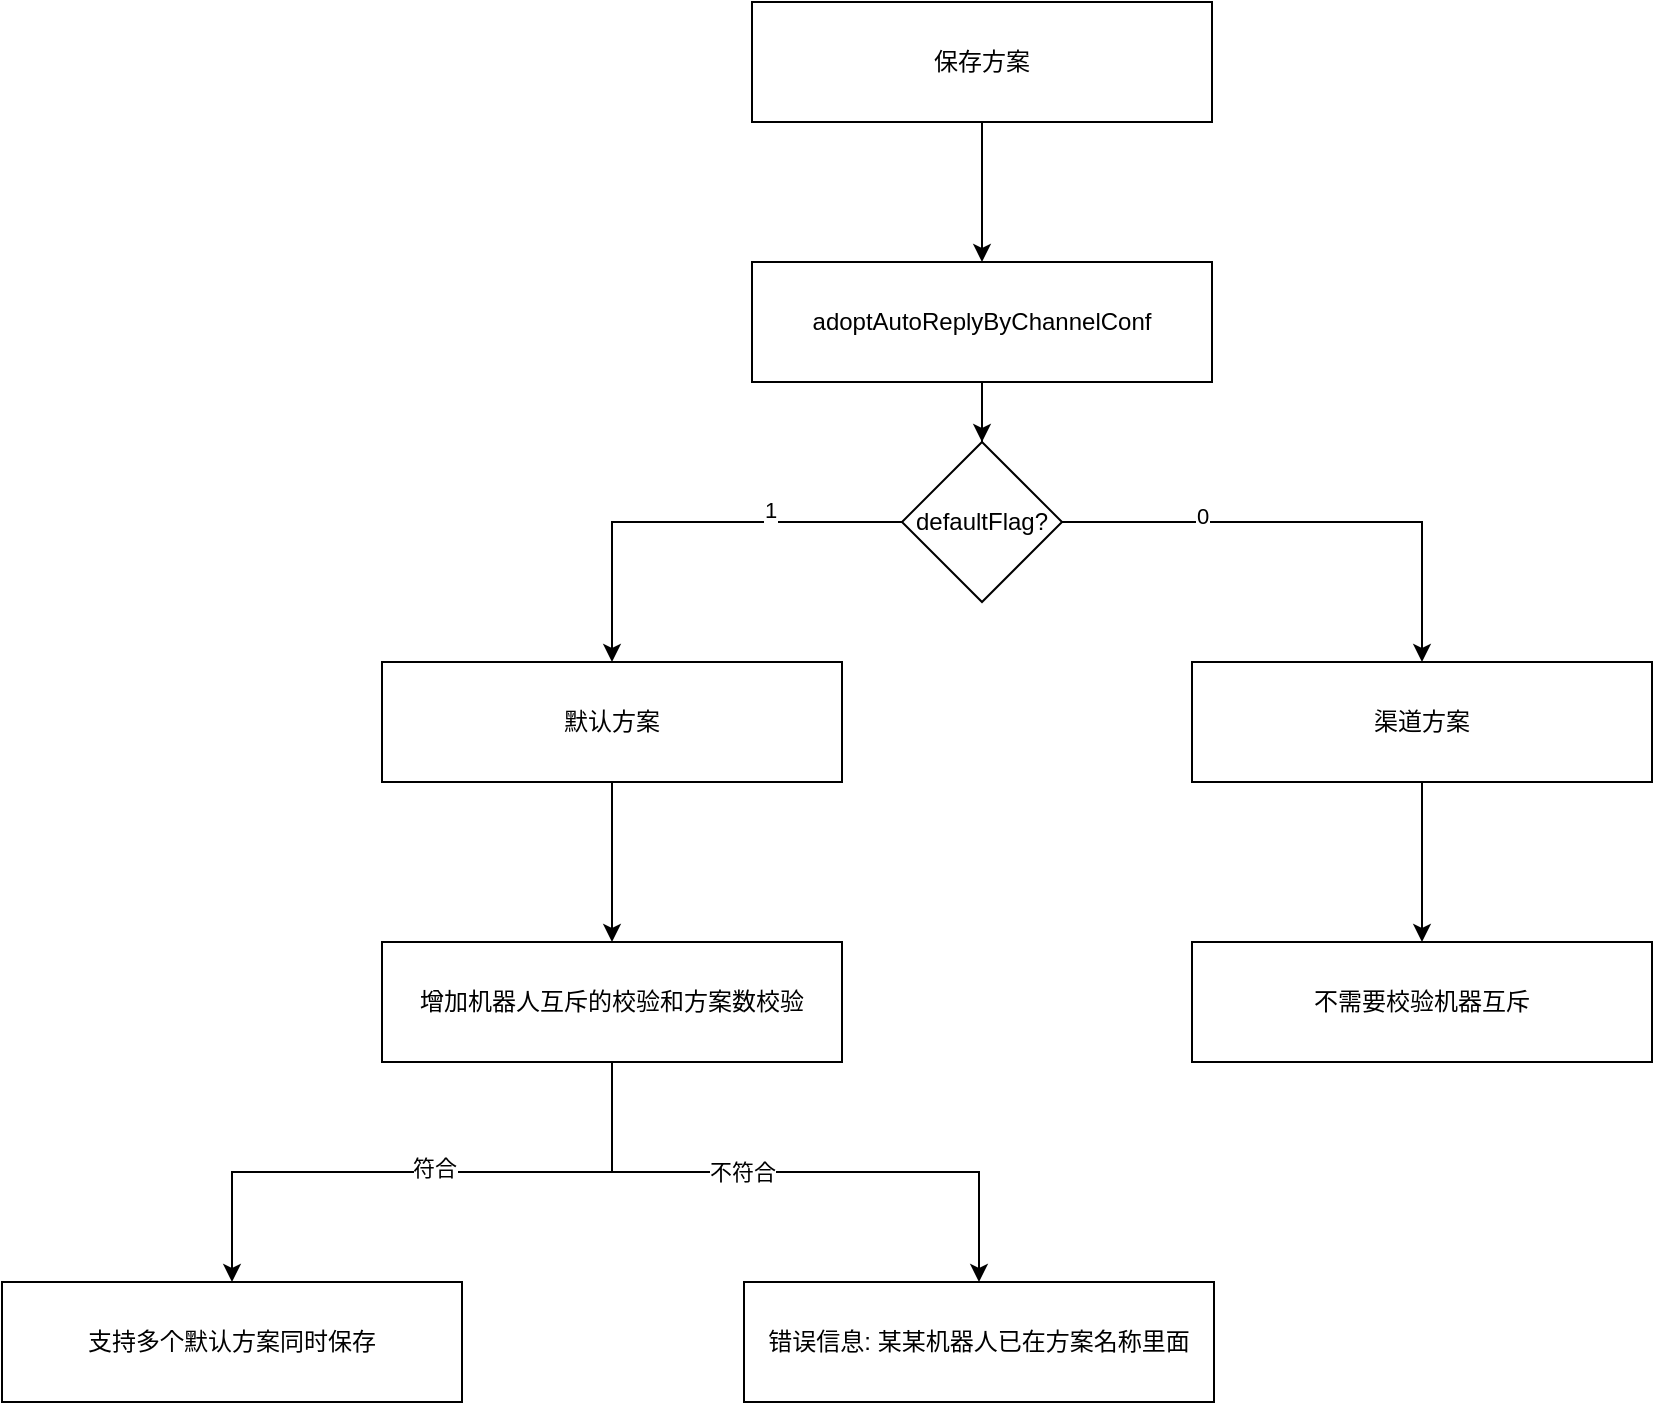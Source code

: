 <mxfile version="22.1.0" type="github">
  <diagram name="第 1 页" id="a9w4p1sG9YkQIjeEGbVO">
    <mxGraphModel dx="2223" dy="734" grid="1" gridSize="10" guides="1" tooltips="1" connect="1" arrows="1" fold="1" page="1" pageScale="1" pageWidth="827" pageHeight="1169" math="0" shadow="0">
      <root>
        <mxCell id="0" />
        <mxCell id="1" parent="0" />
        <mxCell id="2LKEeEdWMR6j1Iujc3-p-8" value="" style="edgeStyle=orthogonalEdgeStyle;rounded=0;orthogonalLoop=1;jettySize=auto;html=1;" parent="1" source="Dj_vyTqYREw2iZnULHn3-3" target="2LKEeEdWMR6j1Iujc3-p-7" edge="1">
          <mxGeometry relative="1" as="geometry" />
        </mxCell>
        <mxCell id="Dj_vyTqYREw2iZnULHn3-6" value="1" style="edgeLabel;html=1;align=center;verticalAlign=middle;resizable=0;points=[];" vertex="1" connectable="0" parent="2LKEeEdWMR6j1Iujc3-p-8">
          <mxGeometry x="-0.385" y="-6" relative="1" as="geometry">
            <mxPoint as="offset" />
          </mxGeometry>
        </mxCell>
        <mxCell id="2LKEeEdWMR6j1Iujc3-p-11" value="" style="edgeStyle=orthogonalEdgeStyle;rounded=0;orthogonalLoop=1;jettySize=auto;html=1;" parent="1" source="2LKEeEdWMR6j1Iujc3-p-2" target="2LKEeEdWMR6j1Iujc3-p-10" edge="1">
          <mxGeometry relative="1" as="geometry" />
        </mxCell>
        <mxCell id="2LKEeEdWMR6j1Iujc3-p-12" value="0" style="edgeLabel;html=1;align=center;verticalAlign=middle;resizable=0;points=[];" parent="2LKEeEdWMR6j1Iujc3-p-11" vertex="1" connectable="0">
          <mxGeometry x="-0.004" y="3" relative="1" as="geometry">
            <mxPoint as="offset" />
          </mxGeometry>
        </mxCell>
        <mxCell id="2LKEeEdWMR6j1Iujc3-p-2" value="adoptAutoReplyByChannelConf" style="rounded=0;whiteSpace=wrap;html=1;" parent="1" vertex="1">
          <mxGeometry x="350" y="400" width="230" height="60" as="geometry" />
        </mxCell>
        <mxCell id="2LKEeEdWMR6j1Iujc3-p-4" value="" style="edgeStyle=orthogonalEdgeStyle;rounded=0;orthogonalLoop=1;jettySize=auto;html=1;" parent="1" source="2LKEeEdWMR6j1Iujc3-p-3" target="2LKEeEdWMR6j1Iujc3-p-2" edge="1">
          <mxGeometry relative="1" as="geometry" />
        </mxCell>
        <mxCell id="2LKEeEdWMR6j1Iujc3-p-3" value="保存方案" style="rounded=0;whiteSpace=wrap;html=1;" parent="1" vertex="1">
          <mxGeometry x="350" y="270" width="230" height="60" as="geometry" />
        </mxCell>
        <mxCell id="2LKEeEdWMR6j1Iujc3-p-16" value="" style="edgeStyle=orthogonalEdgeStyle;rounded=0;orthogonalLoop=1;jettySize=auto;html=1;" parent="1" source="2LKEeEdWMR6j1Iujc3-p-7" target="2LKEeEdWMR6j1Iujc3-p-15" edge="1">
          <mxGeometry relative="1" as="geometry" />
        </mxCell>
        <mxCell id="2LKEeEdWMR6j1Iujc3-p-7" value="默认方案" style="rounded=0;whiteSpace=wrap;html=1;" parent="1" vertex="1">
          <mxGeometry x="165" y="600" width="230" height="60" as="geometry" />
        </mxCell>
        <mxCell id="2LKEeEdWMR6j1Iujc3-p-34" value="" style="edgeStyle=orthogonalEdgeStyle;rounded=0;orthogonalLoop=1;jettySize=auto;html=1;" parent="1" source="2LKEeEdWMR6j1Iujc3-p-10" target="2LKEeEdWMR6j1Iujc3-p-33" edge="1">
          <mxGeometry relative="1" as="geometry" />
        </mxCell>
        <mxCell id="2LKEeEdWMR6j1Iujc3-p-10" value="渠道方案" style="rounded=0;whiteSpace=wrap;html=1;" parent="1" vertex="1">
          <mxGeometry x="570" y="600" width="230" height="60" as="geometry" />
        </mxCell>
        <mxCell id="2LKEeEdWMR6j1Iujc3-p-18" value="" style="edgeStyle=orthogonalEdgeStyle;rounded=0;orthogonalLoop=1;jettySize=auto;html=1;" parent="1" source="2LKEeEdWMR6j1Iujc3-p-15" target="2LKEeEdWMR6j1Iujc3-p-17" edge="1">
          <mxGeometry relative="1" as="geometry" />
        </mxCell>
        <mxCell id="2LKEeEdWMR6j1Iujc3-p-19" value="不符合" style="edgeLabel;html=1;align=center;verticalAlign=middle;resizable=0;points=[];" parent="2LKEeEdWMR6j1Iujc3-p-18" vertex="1" connectable="0">
          <mxGeometry x="-0.186" relative="1" as="geometry">
            <mxPoint as="offset" />
          </mxGeometry>
        </mxCell>
        <mxCell id="2LKEeEdWMR6j1Iujc3-p-21" value="" style="edgeStyle=orthogonalEdgeStyle;rounded=0;orthogonalLoop=1;jettySize=auto;html=1;" parent="1" source="2LKEeEdWMR6j1Iujc3-p-15" target="2LKEeEdWMR6j1Iujc3-p-20" edge="1">
          <mxGeometry relative="1" as="geometry" />
        </mxCell>
        <mxCell id="2LKEeEdWMR6j1Iujc3-p-22" value="符合" style="edgeLabel;html=1;align=center;verticalAlign=middle;resizable=0;points=[];" parent="2LKEeEdWMR6j1Iujc3-p-21" vertex="1" connectable="0">
          <mxGeometry x="-0.04" y="-2" relative="1" as="geometry">
            <mxPoint as="offset" />
          </mxGeometry>
        </mxCell>
        <mxCell id="2LKEeEdWMR6j1Iujc3-p-15" value="增加机器人互斥的校验和方案数校验" style="rounded=0;whiteSpace=wrap;html=1;" parent="1" vertex="1">
          <mxGeometry x="165" y="740" width="230" height="60" as="geometry" />
        </mxCell>
        <mxCell id="2LKEeEdWMR6j1Iujc3-p-17" value="错误信息: 某某机器人已在方案名称里面" style="whiteSpace=wrap;html=1;rounded=0;" parent="1" vertex="1">
          <mxGeometry x="346" y="910" width="235" height="60" as="geometry" />
        </mxCell>
        <mxCell id="2LKEeEdWMR6j1Iujc3-p-20" value="支持多个默认方案同时保存" style="rounded=0;whiteSpace=wrap;html=1;" parent="1" vertex="1">
          <mxGeometry x="-25" y="910" width="230" height="60" as="geometry" />
        </mxCell>
        <mxCell id="2LKEeEdWMR6j1Iujc3-p-33" value="不需要校验机器互斥" style="rounded=0;whiteSpace=wrap;html=1;" parent="1" vertex="1">
          <mxGeometry x="570" y="740" width="230" height="60" as="geometry" />
        </mxCell>
        <mxCell id="Dj_vyTqYREw2iZnULHn3-4" value="" style="edgeStyle=orthogonalEdgeStyle;rounded=0;orthogonalLoop=1;jettySize=auto;html=1;" edge="1" parent="1" source="2LKEeEdWMR6j1Iujc3-p-2" target="Dj_vyTqYREw2iZnULHn3-3">
          <mxGeometry relative="1" as="geometry">
            <mxPoint x="465" y="460" as="sourcePoint" />
            <mxPoint x="280" y="600" as="targetPoint" />
          </mxGeometry>
        </mxCell>
        <mxCell id="Dj_vyTqYREw2iZnULHn3-3" value="defaultFlag?" style="rhombus;whiteSpace=wrap;html=1;" vertex="1" parent="1">
          <mxGeometry x="425" y="490" width="80" height="80" as="geometry" />
        </mxCell>
      </root>
    </mxGraphModel>
  </diagram>
</mxfile>
